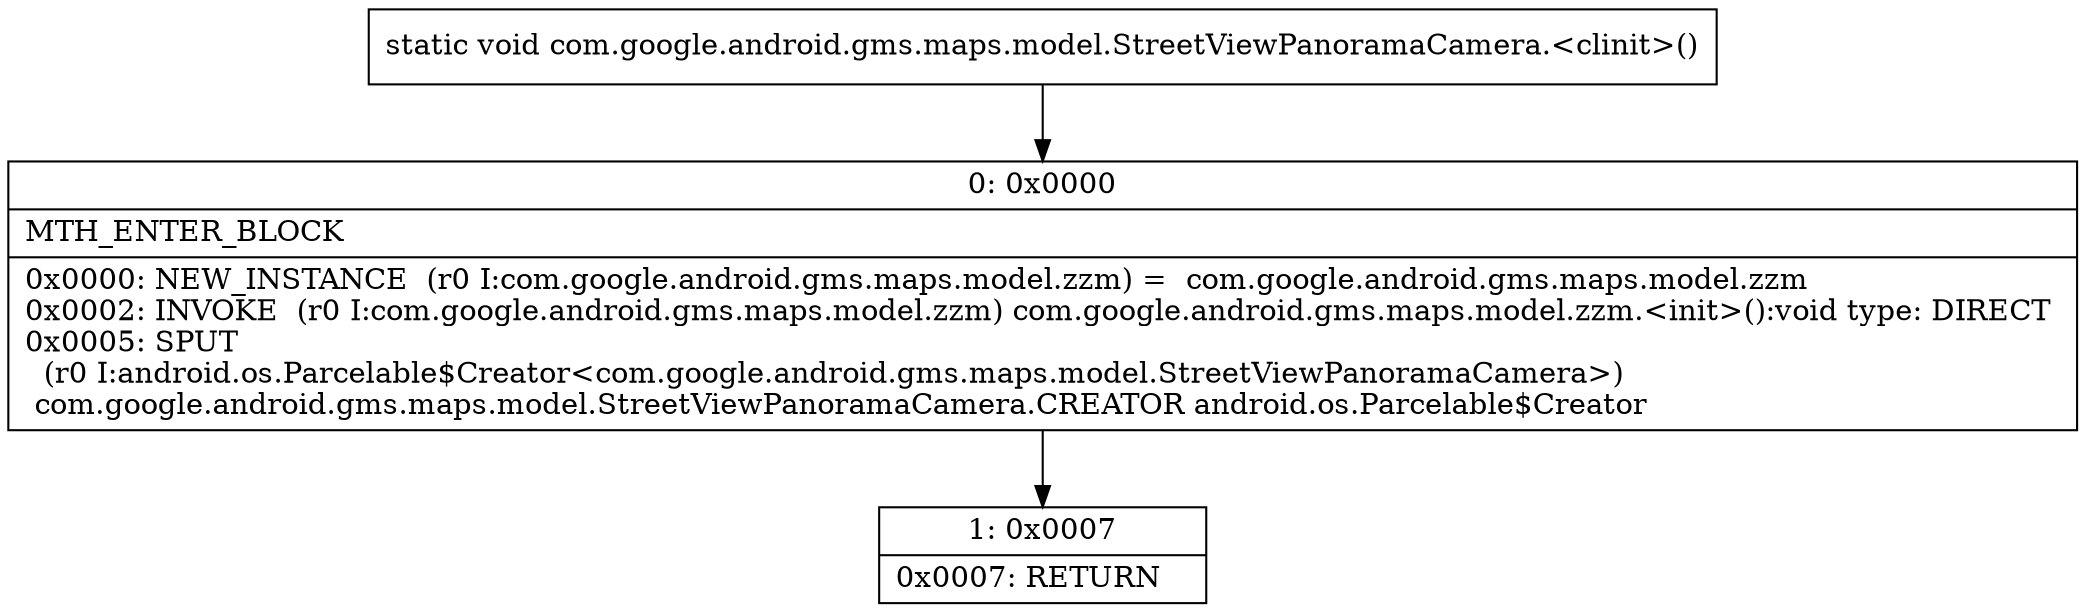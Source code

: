 digraph "CFG forcom.google.android.gms.maps.model.StreetViewPanoramaCamera.\<clinit\>()V" {
Node_0 [shape=record,label="{0\:\ 0x0000|MTH_ENTER_BLOCK\l|0x0000: NEW_INSTANCE  (r0 I:com.google.android.gms.maps.model.zzm) =  com.google.android.gms.maps.model.zzm \l0x0002: INVOKE  (r0 I:com.google.android.gms.maps.model.zzm) com.google.android.gms.maps.model.zzm.\<init\>():void type: DIRECT \l0x0005: SPUT  \l  (r0 I:android.os.Parcelable$Creator\<com.google.android.gms.maps.model.StreetViewPanoramaCamera\>)\l com.google.android.gms.maps.model.StreetViewPanoramaCamera.CREATOR android.os.Parcelable$Creator \l}"];
Node_1 [shape=record,label="{1\:\ 0x0007|0x0007: RETURN   \l}"];
MethodNode[shape=record,label="{static void com.google.android.gms.maps.model.StreetViewPanoramaCamera.\<clinit\>() }"];
MethodNode -> Node_0;
Node_0 -> Node_1;
}

